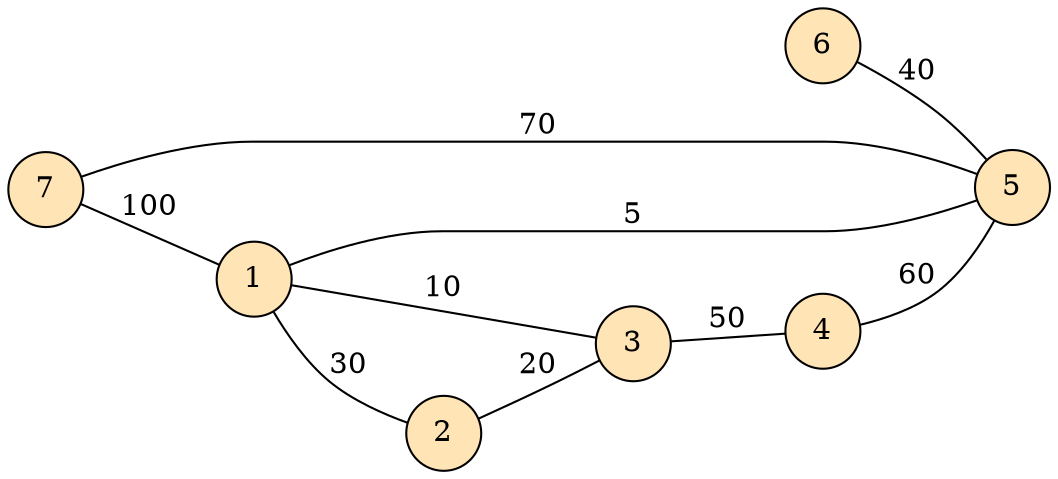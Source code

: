 strict graph { 
rankdir=LR;
   5 [shape=circle, fillcolor = moccasin, style = filled]
   6 [shape=circle, fillcolor = moccasin, style = filled]
   6 -- 5[ label= "40" ];
   4 [shape=circle, fillcolor = moccasin, style = filled]
   4 -- 5[ label= "60" ];
   3 [shape=circle, fillcolor = moccasin, style = filled]
   3 -- 4[ label= "50" ];
   2 [shape=circle, fillcolor = moccasin, style = filled]
   1 [shape=circle, fillcolor = moccasin, style = filled]
   1 -- 2[ label= "30" ];
   1 -- 3[ label= "10" ];
   7 [shape=circle, fillcolor = moccasin, style = filled]
   7 -- 5[ label= "70" ];
   7 -- 1[ label= "100" ];
   1 -- 5[ label= "5" ];
   2 -- 3[ label= "20" ];
   3 -- 1[ label= "10" ];
   5 -- 7[ label= "70" ];
   5 -- 1[ label= "5" ];
}

